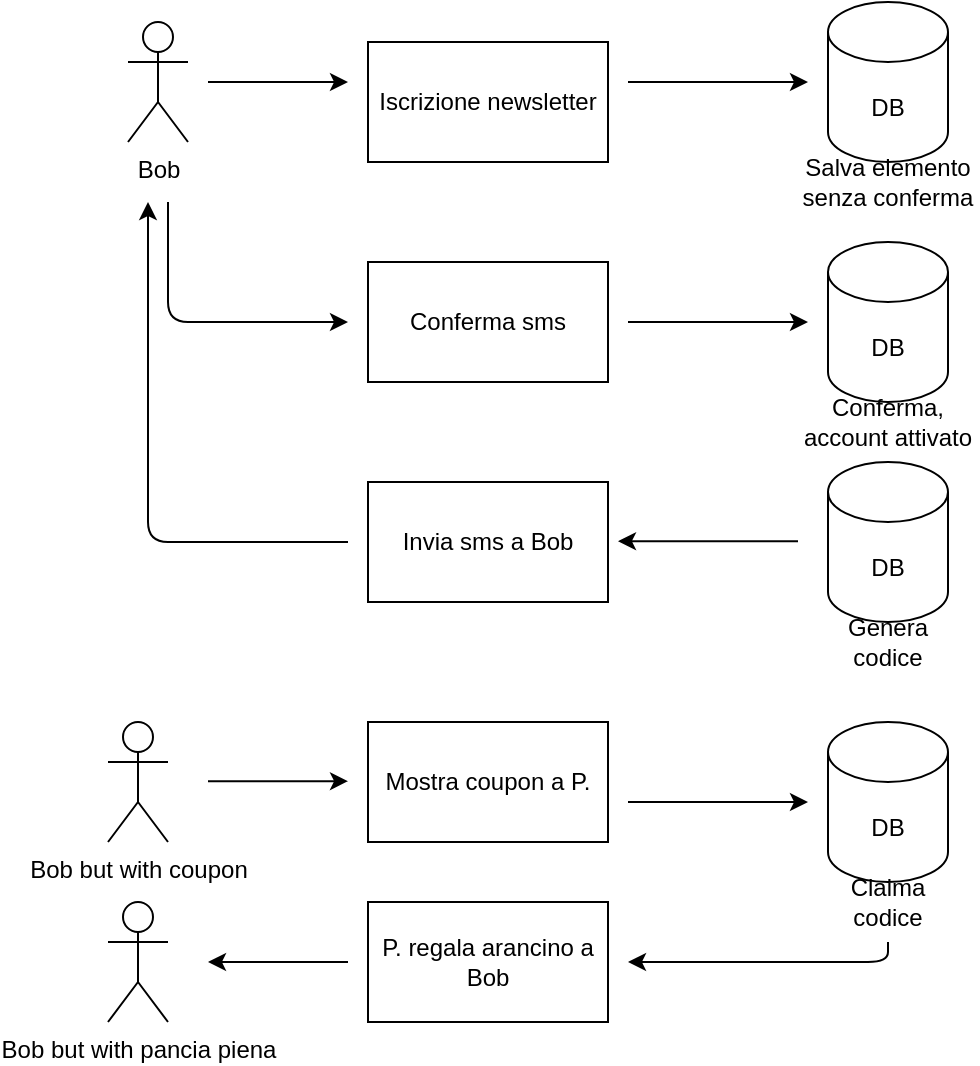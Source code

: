 <mxfile version="14.1.1" type="github">
  <diagram id="oTpuesCtk_fy6lmUFq5i" name="Page-1">
    <mxGraphModel dx="723" dy="399" grid="1" gridSize="10" guides="1" tooltips="1" connect="1" arrows="1" fold="1" page="1" pageScale="1" pageWidth="850" pageHeight="1100" math="0" shadow="0">
      <root>
        <mxCell id="0" />
        <mxCell id="1" parent="0" />
        <mxCell id="ayBbciN8dJjUZqAHVMl5-1" value="Bob" style="shape=umlActor;verticalLabelPosition=bottom;verticalAlign=top;html=1;outlineConnect=0;" vertex="1" parent="1">
          <mxGeometry x="120" y="130" width="30" height="60" as="geometry" />
        </mxCell>
        <mxCell id="ayBbciN8dJjUZqAHVMl5-2" value="Iscrizione newsletter" style="rounded=0;whiteSpace=wrap;html=1;" vertex="1" parent="1">
          <mxGeometry x="240" y="140" width="120" height="60" as="geometry" />
        </mxCell>
        <mxCell id="ayBbciN8dJjUZqAHVMl5-3" value="" style="endArrow=classic;html=1;" edge="1" parent="1">
          <mxGeometry width="50" height="50" relative="1" as="geometry">
            <mxPoint x="160" y="160" as="sourcePoint" />
            <mxPoint x="230" y="160" as="targetPoint" />
          </mxGeometry>
        </mxCell>
        <mxCell id="ayBbciN8dJjUZqAHVMl5-4" value="DB" style="shape=cylinder3;whiteSpace=wrap;html=1;boundedLbl=1;backgroundOutline=1;size=15;" vertex="1" parent="1">
          <mxGeometry x="470" y="120" width="60" height="80" as="geometry" />
        </mxCell>
        <mxCell id="ayBbciN8dJjUZqAHVMl5-5" value="" style="endArrow=classic;html=1;" edge="1" parent="1">
          <mxGeometry width="50" height="50" relative="1" as="geometry">
            <mxPoint x="370" y="160" as="sourcePoint" />
            <mxPoint x="460" y="160" as="targetPoint" />
          </mxGeometry>
        </mxCell>
        <mxCell id="ayBbciN8dJjUZqAHVMl5-6" value="Salva elemento senza conferma" style="text;html=1;strokeColor=none;fillColor=none;align=center;verticalAlign=middle;whiteSpace=wrap;rounded=0;" vertex="1" parent="1">
          <mxGeometry x="455" y="200" width="90" height="20" as="geometry" />
        </mxCell>
        <mxCell id="ayBbciN8dJjUZqAHVMl5-7" value="" style="endArrow=classic;html=1;" edge="1" parent="1">
          <mxGeometry width="50" height="50" relative="1" as="geometry">
            <mxPoint x="140" y="220" as="sourcePoint" />
            <mxPoint x="230" y="280" as="targetPoint" />
            <Array as="points">
              <mxPoint x="140" y="220" />
              <mxPoint x="140" y="280" />
            </Array>
          </mxGeometry>
        </mxCell>
        <mxCell id="ayBbciN8dJjUZqAHVMl5-8" value="Conferma sms" style="rounded=0;whiteSpace=wrap;html=1;" vertex="1" parent="1">
          <mxGeometry x="240" y="250" width="120" height="60" as="geometry" />
        </mxCell>
        <mxCell id="ayBbciN8dJjUZqAHVMl5-9" value="DB" style="shape=cylinder3;whiteSpace=wrap;html=1;boundedLbl=1;backgroundOutline=1;size=15;" vertex="1" parent="1">
          <mxGeometry x="470" y="240" width="60" height="80" as="geometry" />
        </mxCell>
        <mxCell id="ayBbciN8dJjUZqAHVMl5-10" value="" style="endArrow=classic;html=1;" edge="1" parent="1">
          <mxGeometry width="50" height="50" relative="1" as="geometry">
            <mxPoint x="370" y="280" as="sourcePoint" />
            <mxPoint x="460" y="280" as="targetPoint" />
          </mxGeometry>
        </mxCell>
        <mxCell id="ayBbciN8dJjUZqAHVMl5-11" value="Conferma, account attivato" style="text;html=1;strokeColor=none;fillColor=none;align=center;verticalAlign=middle;whiteSpace=wrap;rounded=0;" vertex="1" parent="1">
          <mxGeometry x="455" y="320" width="90" height="20" as="geometry" />
        </mxCell>
        <mxCell id="ayBbciN8dJjUZqAHVMl5-12" value="Invia sms a Bob" style="rounded=0;whiteSpace=wrap;html=1;" vertex="1" parent="1">
          <mxGeometry x="240" y="360" width="120" height="60" as="geometry" />
        </mxCell>
        <mxCell id="ayBbciN8dJjUZqAHVMl5-13" value="" style="endArrow=classic;html=1;" edge="1" parent="1">
          <mxGeometry width="50" height="50" relative="1" as="geometry">
            <mxPoint x="455" y="389.58" as="sourcePoint" />
            <mxPoint x="365" y="389.58" as="targetPoint" />
          </mxGeometry>
        </mxCell>
        <mxCell id="ayBbciN8dJjUZqAHVMl5-14" value="DB" style="shape=cylinder3;whiteSpace=wrap;html=1;boundedLbl=1;backgroundOutline=1;size=15;" vertex="1" parent="1">
          <mxGeometry x="470" y="350" width="60" height="80" as="geometry" />
        </mxCell>
        <mxCell id="ayBbciN8dJjUZqAHVMl5-15" value="Genera codice" style="text;html=1;strokeColor=none;fillColor=none;align=center;verticalAlign=middle;whiteSpace=wrap;rounded=0;" vertex="1" parent="1">
          <mxGeometry x="480" y="430" width="40" height="20" as="geometry" />
        </mxCell>
        <mxCell id="ayBbciN8dJjUZqAHVMl5-22" value="" style="endArrow=classic;html=1;" edge="1" parent="1">
          <mxGeometry width="50" height="50" relative="1" as="geometry">
            <mxPoint x="230" y="390" as="sourcePoint" />
            <mxPoint x="130" y="220" as="targetPoint" />
            <Array as="points">
              <mxPoint x="130" y="390" />
            </Array>
          </mxGeometry>
        </mxCell>
        <mxCell id="ayBbciN8dJjUZqAHVMl5-23" value="Bob but with coupon" style="shape=umlActor;verticalLabelPosition=bottom;verticalAlign=top;html=1;outlineConnect=0;" vertex="1" parent="1">
          <mxGeometry x="110" y="480" width="30" height="60" as="geometry" />
        </mxCell>
        <mxCell id="ayBbciN8dJjUZqAHVMl5-24" value="" style="endArrow=classic;html=1;" edge="1" parent="1">
          <mxGeometry width="50" height="50" relative="1" as="geometry">
            <mxPoint x="160" y="509.58" as="sourcePoint" />
            <mxPoint x="230" y="509.58" as="targetPoint" />
          </mxGeometry>
        </mxCell>
        <mxCell id="ayBbciN8dJjUZqAHVMl5-25" value="Mostra coupon a P." style="rounded=0;whiteSpace=wrap;html=1;" vertex="1" parent="1">
          <mxGeometry x="240" y="480" width="120" height="60" as="geometry" />
        </mxCell>
        <mxCell id="ayBbciN8dJjUZqAHVMl5-26" value="DB" style="shape=cylinder3;whiteSpace=wrap;html=1;boundedLbl=1;backgroundOutline=1;size=15;" vertex="1" parent="1">
          <mxGeometry x="470" y="480" width="60" height="80" as="geometry" />
        </mxCell>
        <mxCell id="ayBbciN8dJjUZqAHVMl5-27" value="" style="endArrow=classic;html=1;" edge="1" parent="1">
          <mxGeometry width="50" height="50" relative="1" as="geometry">
            <mxPoint x="370" y="520" as="sourcePoint" />
            <mxPoint x="460" y="520" as="targetPoint" />
          </mxGeometry>
        </mxCell>
        <mxCell id="ayBbciN8dJjUZqAHVMl5-28" value="Claima codice" style="text;html=1;strokeColor=none;fillColor=none;align=center;verticalAlign=middle;whiteSpace=wrap;rounded=0;" vertex="1" parent="1">
          <mxGeometry x="480" y="560" width="40" height="20" as="geometry" />
        </mxCell>
        <mxCell id="ayBbciN8dJjUZqAHVMl5-29" value="P. regala arancino a Bob" style="rounded=0;whiteSpace=wrap;html=1;" vertex="1" parent="1">
          <mxGeometry x="240" y="570" width="120" height="60" as="geometry" />
        </mxCell>
        <mxCell id="ayBbciN8dJjUZqAHVMl5-30" value="" style="endArrow=classic;html=1;" edge="1" parent="1">
          <mxGeometry width="50" height="50" relative="1" as="geometry">
            <mxPoint x="500" y="590" as="sourcePoint" />
            <mxPoint x="370" y="600" as="targetPoint" />
            <Array as="points">
              <mxPoint x="500" y="600" />
            </Array>
          </mxGeometry>
        </mxCell>
        <mxCell id="ayBbciN8dJjUZqAHVMl5-31" value="Bob but with pancia piena" style="shape=umlActor;verticalLabelPosition=bottom;verticalAlign=top;html=1;outlineConnect=0;" vertex="1" parent="1">
          <mxGeometry x="110" y="570" width="30" height="60" as="geometry" />
        </mxCell>
        <mxCell id="ayBbciN8dJjUZqAHVMl5-34" value="" style="endArrow=classic;html=1;" edge="1" parent="1">
          <mxGeometry width="50" height="50" relative="1" as="geometry">
            <mxPoint x="230" y="600" as="sourcePoint" />
            <mxPoint x="160" y="600" as="targetPoint" />
          </mxGeometry>
        </mxCell>
      </root>
    </mxGraphModel>
  </diagram>
</mxfile>
